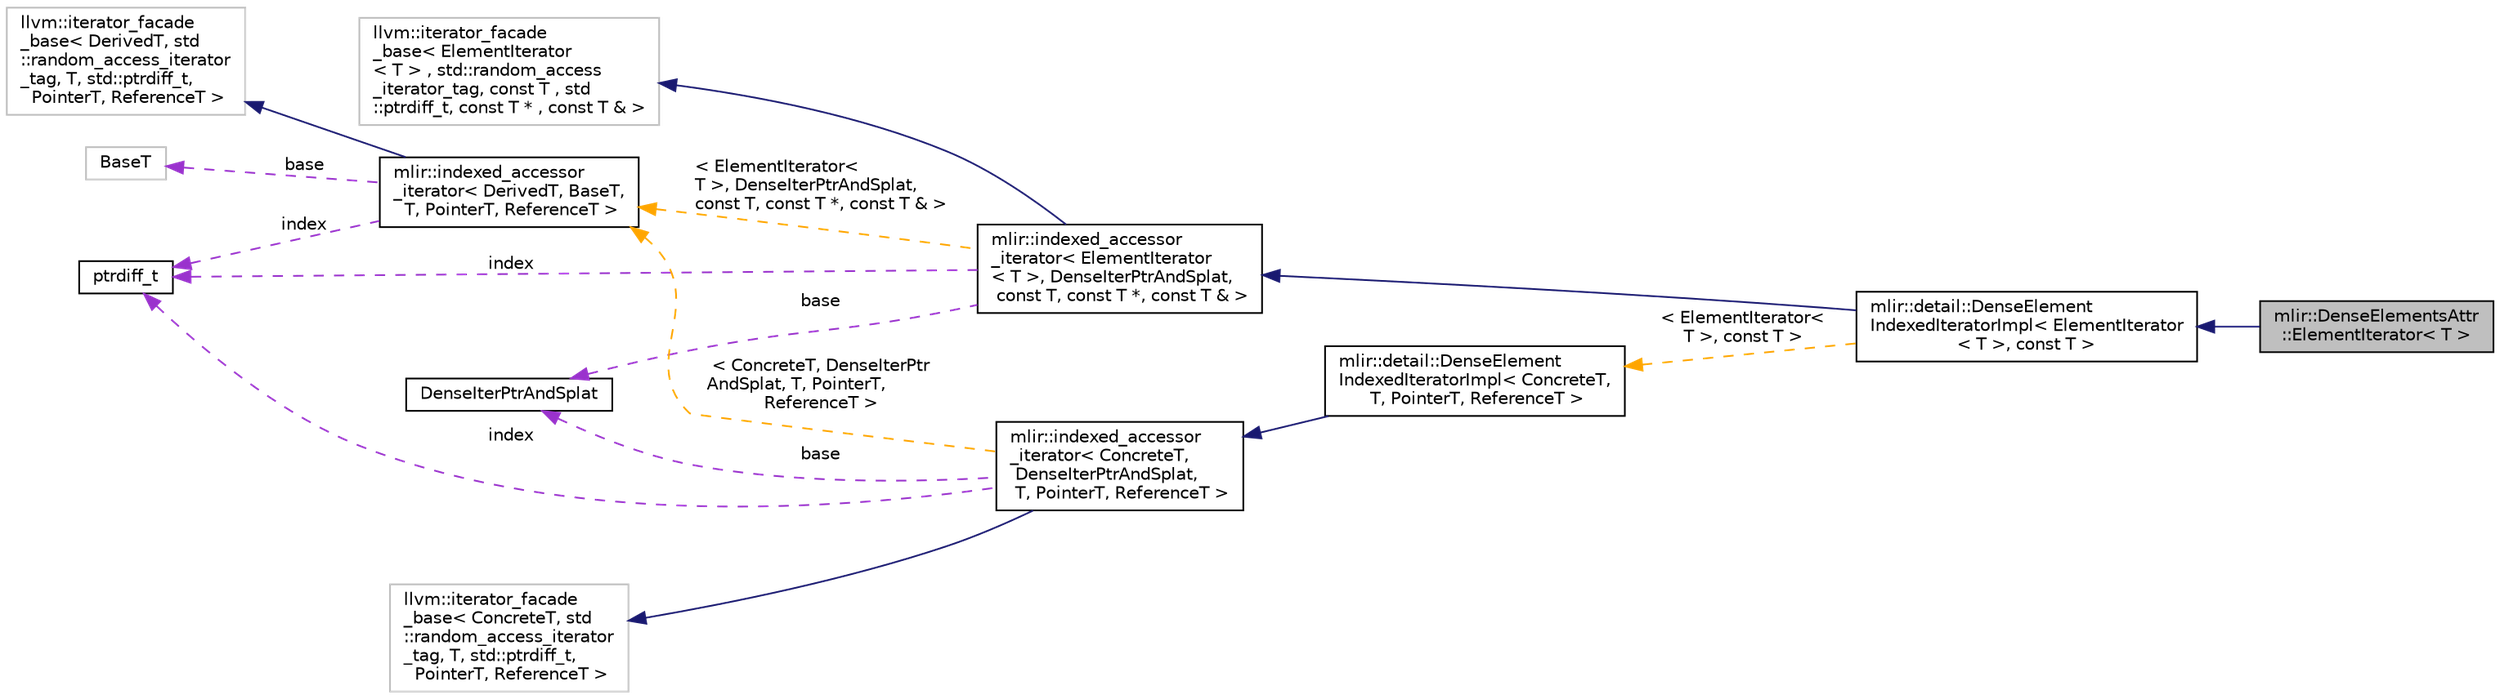 digraph "mlir::DenseElementsAttr::ElementIterator&lt; T &gt;"
{
  bgcolor="transparent";
  edge [fontname="Helvetica",fontsize="10",labelfontname="Helvetica",labelfontsize="10"];
  node [fontname="Helvetica",fontsize="10",shape=record];
  rankdir="LR";
  Node9 [label="mlir::DenseElementsAttr\l::ElementIterator\< T \>",height=0.2,width=0.4,color="black", fillcolor="grey75", style="filled", fontcolor="black"];
  Node10 -> Node9 [dir="back",color="midnightblue",fontsize="10",style="solid",fontname="Helvetica"];
  Node10 [label="mlir::detail::DenseElement\lIndexedIteratorImpl\< ElementIterator\l\< T \>, const T \>",height=0.2,width=0.4,color="black",URL="$classmlir_1_1detail_1_1DenseElementIndexedIteratorImpl.html"];
  Node11 -> Node10 [dir="back",color="midnightblue",fontsize="10",style="solid",fontname="Helvetica"];
  Node11 [label="mlir::indexed_accessor\l_iterator\< ElementIterator\l\< T \>, DenseIterPtrAndSplat,\l const T, const T *, const T & \>",height=0.2,width=0.4,color="black",URL="$classmlir_1_1indexed__accessor__iterator.html"];
  Node12 -> Node11 [dir="back",color="midnightblue",fontsize="10",style="solid",fontname="Helvetica"];
  Node12 [label="llvm::iterator_facade\l_base\< ElementIterator\l\< T \> , std::random_access\l_iterator_tag, const T , std\l::ptrdiff_t, const T * , const T &  \>",height=0.2,width=0.4,color="grey75"];
  Node13 -> Node11 [dir="back",color="darkorchid3",fontsize="10",style="dashed",label=" index" ,fontname="Helvetica"];
  Node13 [label="ptrdiff_t",height=0.2,width=0.4,color="black",URL="$classptrdiff__t.html"];
  Node14 -> Node11 [dir="back",color="darkorchid3",fontsize="10",style="dashed",label=" base" ,fontname="Helvetica"];
  Node14 [label="DenseIterPtrAndSplat",height=0.2,width=0.4,color="black",URL="$classDenseIterPtrAndSplat.html"];
  Node15 -> Node11 [dir="back",color="orange",fontsize="10",style="dashed",label=" \< ElementIterator\<\l T \>, DenseIterPtrAndSplat,\l const T, const T *, const T & \>" ,fontname="Helvetica"];
  Node15 [label="mlir::indexed_accessor\l_iterator\< DerivedT, BaseT,\l T, PointerT, ReferenceT \>",height=0.2,width=0.4,color="black",URL="$classmlir_1_1indexed__accessor__iterator.html",tooltip="A utility class used to implement an iterator that contains some base object and an index..."];
  Node16 -> Node15 [dir="back",color="midnightblue",fontsize="10",style="solid",fontname="Helvetica"];
  Node16 [label="llvm::iterator_facade\l_base\< DerivedT, std\l::random_access_iterator\l_tag, T, std::ptrdiff_t,\l PointerT, ReferenceT \>",height=0.2,width=0.4,color="grey75"];
  Node13 -> Node15 [dir="back",color="darkorchid3",fontsize="10",style="dashed",label=" index" ,fontname="Helvetica"];
  Node17 -> Node15 [dir="back",color="darkorchid3",fontsize="10",style="dashed",label=" base" ,fontname="Helvetica"];
  Node17 [label="BaseT",height=0.2,width=0.4,color="grey75"];
  Node18 -> Node10 [dir="back",color="orange",fontsize="10",style="dashed",label=" \< ElementIterator\<\l T \>, const T \>" ,fontname="Helvetica"];
  Node18 [label="mlir::detail::DenseElement\lIndexedIteratorImpl\< ConcreteT,\l T, PointerT, ReferenceT \>",height=0.2,width=0.4,color="black",URL="$classmlir_1_1detail_1_1DenseElementIndexedIteratorImpl.html",tooltip="Impl iterator for indexed DenseElementAttr iterators that records a data pointer and data index that ..."];
  Node19 -> Node18 [dir="back",color="midnightblue",fontsize="10",style="solid",fontname="Helvetica"];
  Node19 [label="mlir::indexed_accessor\l_iterator\< ConcreteT,\l DenseIterPtrAndSplat,\l T, PointerT, ReferenceT \>",height=0.2,width=0.4,color="black",URL="$classmlir_1_1indexed__accessor__iterator.html"];
  Node20 -> Node19 [dir="back",color="midnightblue",fontsize="10",style="solid",fontname="Helvetica"];
  Node20 [label="llvm::iterator_facade\l_base\< ConcreteT, std\l::random_access_iterator\l_tag, T, std::ptrdiff_t,\l PointerT, ReferenceT \>",height=0.2,width=0.4,color="grey75"];
  Node13 -> Node19 [dir="back",color="darkorchid3",fontsize="10",style="dashed",label=" index" ,fontname="Helvetica"];
  Node14 -> Node19 [dir="back",color="darkorchid3",fontsize="10",style="dashed",label=" base" ,fontname="Helvetica"];
  Node15 -> Node19 [dir="back",color="orange",fontsize="10",style="dashed",label=" \< ConcreteT, DenseIterPtr\lAndSplat, T, PointerT,\l ReferenceT \>" ,fontname="Helvetica"];
}
